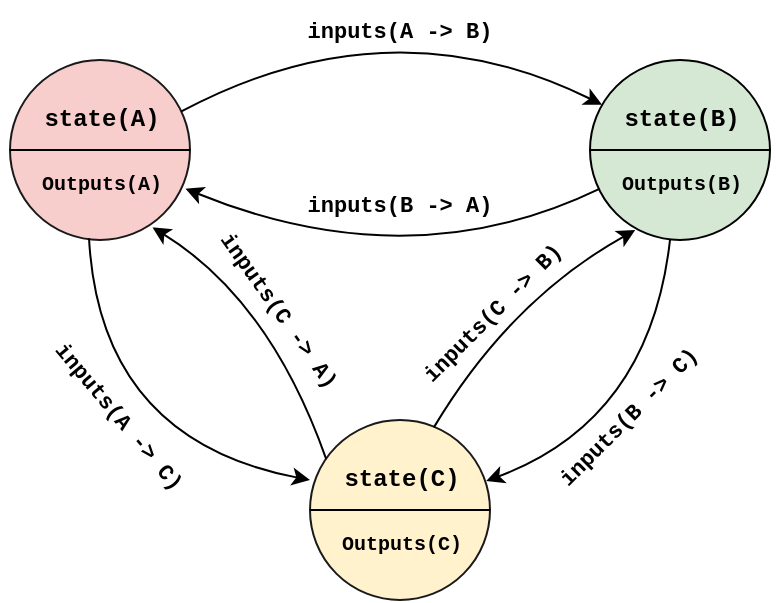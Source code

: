 <mxfile version="20.8.16" type="device"><diagram name="Página-1" id="iBN7aig_eyhOuFoDV1pL"><mxGraphModel dx="596" dy="356" grid="1" gridSize="10" guides="1" tooltips="1" connect="1" arrows="1" fold="1" page="1" pageScale="1" pageWidth="827" pageHeight="1169" math="0" shadow="0"><root><mxCell id="0"/><mxCell id="1" parent="0"/><mxCell id="9f4hMkM0vNkqH7BVb_YG-8" value="&lt;font size=&quot;1&quot; style=&quot;&quot; face=&quot;Courier New&quot;&gt;&lt;b style=&quot;font-size: 11px;&quot;&gt;inputs(A -&amp;gt; B)&lt;/b&gt;&lt;/font&gt;" style="text;html=1;strokeColor=none;fillColor=none;align=center;verticalAlign=middle;whiteSpace=wrap;rounded=0;" vertex="1" parent="1"><mxGeometry x="310" y="160" width="150" height="30" as="geometry"/></mxCell><mxCell id="9f4hMkM0vNkqH7BVb_YG-17" value="" style="group" vertex="1" connectable="0" parent="1"><mxGeometry x="480" y="190" width="90" height="90" as="geometry"/></mxCell><mxCell id="9f4hMkM0vNkqH7BVb_YG-1" value="" style="ellipse;whiteSpace=wrap;html=1;aspect=fixed;fillColor=#d5e8d4;strokeColor=#000000;" vertex="1" parent="9f4hMkM0vNkqH7BVb_YG-17"><mxGeometry width="90" height="90" as="geometry"/></mxCell><mxCell id="9f4hMkM0vNkqH7BVb_YG-4" value="" style="endArrow=none;html=1;rounded=0;exitX=0;exitY=0.5;exitDx=0;exitDy=0;entryX=1;entryY=0.5;entryDx=0;entryDy=0;" edge="1" parent="9f4hMkM0vNkqH7BVb_YG-17" source="9f4hMkM0vNkqH7BVb_YG-1" target="9f4hMkM0vNkqH7BVb_YG-1"><mxGeometry width="50" height="50" relative="1" as="geometry"><mxPoint x="90" y="230" as="sourcePoint"/><mxPoint x="140" y="180" as="targetPoint"/></mxGeometry></mxCell><mxCell id="9f4hMkM0vNkqH7BVb_YG-5" value="&lt;font size=&quot;1&quot; style=&quot;&quot; face=&quot;Courier New&quot;&gt;&lt;b style=&quot;font-size: 12px;&quot;&gt;state(B)&lt;/b&gt;&lt;/font&gt;" style="text;html=1;strokeColor=none;fillColor=none;align=center;verticalAlign=middle;whiteSpace=wrap;rounded=0;" vertex="1" parent="9f4hMkM0vNkqH7BVb_YG-17"><mxGeometry x="16" y="14" width="60" height="30" as="geometry"/></mxCell><mxCell id="9f4hMkM0vNkqH7BVb_YG-7" value="&lt;font size=&quot;1&quot; style=&quot;&quot; face=&quot;Courier New&quot;&gt;&lt;b style=&quot;&quot;&gt;Outputs(B)&lt;/b&gt;&lt;/font&gt;" style="text;html=1;strokeColor=none;fillColor=none;align=center;verticalAlign=middle;whiteSpace=wrap;rounded=0;" vertex="1" parent="9f4hMkM0vNkqH7BVb_YG-17"><mxGeometry x="16" y="46" width="60" height="30" as="geometry"/></mxCell><mxCell id="9f4hMkM0vNkqH7BVb_YG-18" value="" style="group" vertex="1" connectable="0" parent="1"><mxGeometry x="190" y="190" width="90" height="90" as="geometry"/></mxCell><mxCell id="9f4hMkM0vNkqH7BVb_YG-19" value="" style="ellipse;whiteSpace=wrap;html=1;aspect=fixed;fillColor=#f8cecc;strokeColor=#1A1A1A;" vertex="1" parent="9f4hMkM0vNkqH7BVb_YG-18"><mxGeometry width="90" height="90" as="geometry"/></mxCell><mxCell id="9f4hMkM0vNkqH7BVb_YG-20" value="" style="endArrow=none;html=1;rounded=0;exitX=0;exitY=0.5;exitDx=0;exitDy=0;entryX=1;entryY=0.5;entryDx=0;entryDy=0;" edge="1" parent="9f4hMkM0vNkqH7BVb_YG-18" source="9f4hMkM0vNkqH7BVb_YG-19" target="9f4hMkM0vNkqH7BVb_YG-19"><mxGeometry width="50" height="50" relative="1" as="geometry"><mxPoint x="90" y="230" as="sourcePoint"/><mxPoint x="140" y="180" as="targetPoint"/></mxGeometry></mxCell><mxCell id="9f4hMkM0vNkqH7BVb_YG-21" value="&lt;font size=&quot;1&quot; style=&quot;&quot; face=&quot;Courier New&quot;&gt;&lt;b style=&quot;font-size: 12px;&quot;&gt;state(A)&lt;/b&gt;&lt;/font&gt;" style="text;html=1;strokeColor=none;fillColor=none;align=center;verticalAlign=middle;whiteSpace=wrap;rounded=0;" vertex="1" parent="9f4hMkM0vNkqH7BVb_YG-18"><mxGeometry x="16" y="14" width="60" height="30" as="geometry"/></mxCell><mxCell id="9f4hMkM0vNkqH7BVb_YG-22" value="&lt;font size=&quot;1&quot; style=&quot;&quot; face=&quot;Courier New&quot;&gt;&lt;b style=&quot;&quot;&gt;Outputs(A)&lt;/b&gt;&lt;/font&gt;" style="text;html=1;strokeColor=none;fillColor=none;align=center;verticalAlign=middle;whiteSpace=wrap;rounded=0;" vertex="1" parent="9f4hMkM0vNkqH7BVb_YG-18"><mxGeometry x="16" y="46" width="60" height="30" as="geometry"/></mxCell><mxCell id="9f4hMkM0vNkqH7BVb_YG-24" value="" style="group" vertex="1" connectable="0" parent="1"><mxGeometry x="340" y="370" width="90" height="90" as="geometry"/></mxCell><mxCell id="9f4hMkM0vNkqH7BVb_YG-25" value="" style="ellipse;whiteSpace=wrap;html=1;aspect=fixed;fillColor=#fff2cc;strokeColor=#1A1A1A;" vertex="1" parent="9f4hMkM0vNkqH7BVb_YG-24"><mxGeometry width="90" height="90" as="geometry"/></mxCell><mxCell id="9f4hMkM0vNkqH7BVb_YG-26" value="" style="endArrow=none;html=1;rounded=0;exitX=0;exitY=0.5;exitDx=0;exitDy=0;entryX=1;entryY=0.5;entryDx=0;entryDy=0;" edge="1" parent="9f4hMkM0vNkqH7BVb_YG-24" source="9f4hMkM0vNkqH7BVb_YG-25" target="9f4hMkM0vNkqH7BVb_YG-25"><mxGeometry width="50" height="50" relative="1" as="geometry"><mxPoint x="90" y="230" as="sourcePoint"/><mxPoint x="140" y="180" as="targetPoint"/></mxGeometry></mxCell><mxCell id="9f4hMkM0vNkqH7BVb_YG-27" value="&lt;font size=&quot;1&quot; style=&quot;&quot; face=&quot;Courier New&quot;&gt;&lt;b style=&quot;font-size: 12px;&quot;&gt;state(C)&lt;/b&gt;&lt;/font&gt;" style="text;html=1;strokeColor=none;fillColor=none;align=center;verticalAlign=middle;whiteSpace=wrap;rounded=0;" vertex="1" parent="9f4hMkM0vNkqH7BVb_YG-24"><mxGeometry x="16" y="14" width="60" height="30" as="geometry"/></mxCell><mxCell id="9f4hMkM0vNkqH7BVb_YG-28" value="&lt;font size=&quot;1&quot; style=&quot;&quot; face=&quot;Courier New&quot;&gt;&lt;b style=&quot;&quot;&gt;Outputs(C)&lt;/b&gt;&lt;/font&gt;" style="text;html=1;strokeColor=none;fillColor=none;align=center;verticalAlign=middle;whiteSpace=wrap;rounded=0;" vertex="1" parent="9f4hMkM0vNkqH7BVb_YG-24"><mxGeometry x="16" y="46" width="60" height="30" as="geometry"/></mxCell><mxCell id="9f4hMkM0vNkqH7BVb_YG-30" value="&lt;font size=&quot;1&quot; style=&quot;&quot; face=&quot;Courier New&quot;&gt;&lt;b style=&quot;font-size: 11px;&quot;&gt;inputs(B -&amp;gt; A)&lt;/b&gt;&lt;/font&gt;" style="text;html=1;strokeColor=none;fillColor=none;align=center;verticalAlign=middle;whiteSpace=wrap;rounded=0;" vertex="1" parent="1"><mxGeometry x="310" y="247" width="150" height="30" as="geometry"/></mxCell><mxCell id="9f4hMkM0vNkqH7BVb_YG-34" value="&lt;font size=&quot;1&quot; style=&quot;&quot; face=&quot;Courier New&quot;&gt;&lt;b style=&quot;font-size: 11px;&quot;&gt;inputs(C -&amp;gt; B)&lt;/b&gt;&lt;/font&gt;" style="text;html=1;strokeColor=none;fillColor=none;align=center;verticalAlign=middle;whiteSpace=wrap;rounded=0;rotation=-45;" vertex="1" parent="1"><mxGeometry x="356" y="301" width="150" height="30" as="geometry"/></mxCell><mxCell id="9f4hMkM0vNkqH7BVb_YG-35" value="&lt;font size=&quot;1&quot; style=&quot;&quot; face=&quot;Courier New&quot;&gt;&lt;b style=&quot;font-size: 11px;&quot;&gt;inputs(B -&amp;gt; C)&lt;/b&gt;&lt;/font&gt;" style="text;html=1;strokeColor=none;fillColor=none;align=center;verticalAlign=middle;whiteSpace=wrap;rounded=0;rotation=-45;" vertex="1" parent="1"><mxGeometry x="424" y="353" width="150" height="30" as="geometry"/></mxCell><mxCell id="9f4hMkM0vNkqH7BVb_YG-36" value="&lt;font size=&quot;1&quot; style=&quot;&quot; face=&quot;Courier New&quot;&gt;&lt;b style=&quot;font-size: 11px;&quot;&gt;inputs(C -&amp;gt; A)&lt;/b&gt;&lt;/font&gt;" style="text;html=1;strokeColor=none;fillColor=none;align=center;verticalAlign=middle;whiteSpace=wrap;rounded=0;rotation=54.6;" vertex="1" parent="1"><mxGeometry x="250" y="300" width="150" height="30" as="geometry"/></mxCell><mxCell id="9f4hMkM0vNkqH7BVb_YG-40" value="" style="endArrow=classic;html=1;fontFamily=Courier New;fontSize=11;exitX=0.952;exitY=0.286;exitDx=0;exitDy=0;entryX=0.067;entryY=0.248;entryDx=0;entryDy=0;curved=1;exitPerimeter=0;entryPerimeter=0;" edge="1" parent="1" source="9f4hMkM0vNkqH7BVb_YG-19" target="9f4hMkM0vNkqH7BVb_YG-1"><mxGeometry width="50" height="50" relative="1" as="geometry"><mxPoint x="380" y="300" as="sourcePoint"/><mxPoint x="430" y="250" as="targetPoint"/><Array as="points"><mxPoint x="380" y="160"/></Array></mxGeometry></mxCell><mxCell id="9f4hMkM0vNkqH7BVb_YG-41" value="" style="endArrow=classic;html=1;fontFamily=Courier New;fontSize=11;entryX=0.975;entryY=0.715;entryDx=0;entryDy=0;curved=1;entryPerimeter=0;" edge="1" parent="1" source="9f4hMkM0vNkqH7BVb_YG-1" target="9f4hMkM0vNkqH7BVb_YG-19"><mxGeometry width="50" height="50" relative="1" as="geometry"><mxPoint x="430" y="300" as="sourcePoint"/><mxPoint x="503.18" y="213.18" as="targetPoint"/><Array as="points"><mxPoint x="390" y="300"/></Array></mxGeometry></mxCell><mxCell id="9f4hMkM0vNkqH7BVb_YG-43" value="" style="endArrow=classic;html=1;fontFamily=Courier New;fontSize=11;curved=1;entryX=0.979;entryY=0.339;entryDx=0;entryDy=0;entryPerimeter=0;" edge="1" parent="1" source="9f4hMkM0vNkqH7BVb_YG-1" target="9f4hMkM0vNkqH7BVb_YG-25"><mxGeometry width="50" height="50" relative="1" as="geometry"><mxPoint x="190" y="420" as="sourcePoint"/><mxPoint x="240" y="370" as="targetPoint"/><Array as="points"><mxPoint x="510" y="370"/></Array></mxGeometry></mxCell><mxCell id="9f4hMkM0vNkqH7BVb_YG-44" value="" style="endArrow=classic;html=1;fontFamily=Courier New;fontSize=11;curved=1;entryX=0.251;entryY=0.945;entryDx=0;entryDy=0;entryPerimeter=0;exitX=0.688;exitY=0.041;exitDx=0;exitDy=0;exitPerimeter=0;" edge="1" parent="1" source="9f4hMkM0vNkqH7BVb_YG-25" target="9f4hMkM0vNkqH7BVb_YG-1"><mxGeometry width="50" height="50" relative="1" as="geometry"><mxPoint x="320" y="380" as="sourcePoint"/><mxPoint x="370" y="330" as="targetPoint"/><Array as="points"><mxPoint x="440" y="310"/></Array></mxGeometry></mxCell><mxCell id="9f4hMkM0vNkqH7BVb_YG-47" value="" style="endArrow=classic;html=1;fontFamily=Courier New;fontSize=11;curved=1;entryX=0.792;entryY=0.93;entryDx=0;entryDy=0;exitX=0.09;exitY=0.217;exitDx=0;exitDy=0;exitPerimeter=0;entryPerimeter=0;" edge="1" parent="1" source="9f4hMkM0vNkqH7BVb_YG-25" target="9f4hMkM0vNkqH7BVb_YG-19"><mxGeometry width="50" height="50" relative="1" as="geometry"><mxPoint x="230" y="410" as="sourcePoint"/><mxPoint x="280" y="360" as="targetPoint"/><Array as="points"><mxPoint x="320" y="310"/></Array></mxGeometry></mxCell><mxCell id="9f4hMkM0vNkqH7BVb_YG-48" value="" style="endArrow=classic;html=1;fontFamily=Courier New;fontSize=11;curved=1;exitX=0.439;exitY=0.991;exitDx=0;exitDy=0;exitPerimeter=0;" edge="1" parent="1" source="9f4hMkM0vNkqH7BVb_YG-19"><mxGeometry width="50" height="50" relative="1" as="geometry"><mxPoint x="260" y="520" as="sourcePoint"/><mxPoint x="340" y="400" as="targetPoint"/><Array as="points"><mxPoint x="235" y="380"/></Array></mxGeometry></mxCell><mxCell id="9f4hMkM0vNkqH7BVb_YG-49" value="&lt;font size=&quot;1&quot; style=&quot;&quot; face=&quot;Courier New&quot;&gt;&lt;b style=&quot;font-size: 11px;&quot;&gt;inputs(A -&amp;gt; C)&lt;/b&gt;&lt;/font&gt;" style="text;html=1;strokeColor=none;fillColor=none;align=center;verticalAlign=middle;whiteSpace=wrap;rounded=0;rotation=50;" vertex="1" parent="1"><mxGeometry x="170" y="353" width="150" height="30" as="geometry"/></mxCell></root></mxGraphModel></diagram></mxfile>